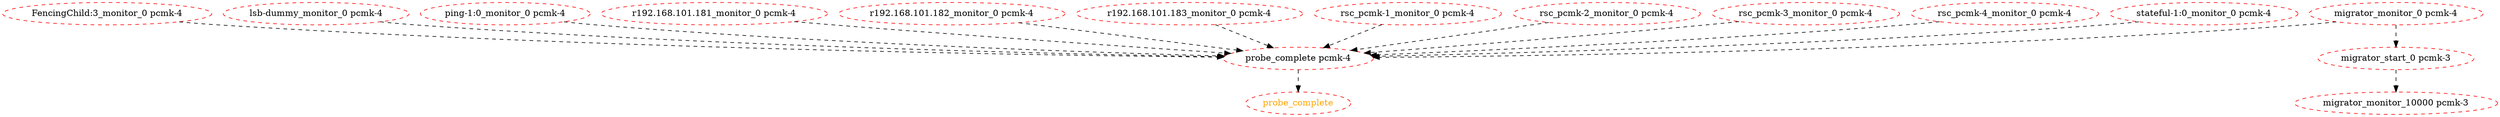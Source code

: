 digraph "g" {
"FencingChild:3_monitor_0 pcmk-4" -> "probe_complete pcmk-4" [ style = dashed]
"FencingChild:3_monitor_0 pcmk-4" [ style=dashed color="red" fontcolor="black"]
"lsb-dummy_monitor_0 pcmk-4" -> "probe_complete pcmk-4" [ style = dashed]
"lsb-dummy_monitor_0 pcmk-4" [ style=dashed color="red" fontcolor="black" ]
"migrator_monitor_0 pcmk-4" -> "migrator_start_0 pcmk-3" [ style = dashed]
"migrator_monitor_0 pcmk-4" -> "probe_complete pcmk-4" [ style = dashed]
"migrator_monitor_0 pcmk-4" [ style=dashed color="red" fontcolor="black" ]
"migrator_monitor_10000 pcmk-3" [ style=dashed color="red" fontcolor="black"]
"migrator_start_0 pcmk-3" -> "migrator_monitor_10000 pcmk-3" [ style = dashed]
"migrator_start_0 pcmk-3" [ style=dashed color="red" fontcolor="black"]
"ping-1:0_monitor_0 pcmk-4" -> "probe_complete pcmk-4" [ style = dashed]
"ping-1:0_monitor_0 pcmk-4" [ style=dashed color="red" fontcolor="black" ]
"probe_complete pcmk-4" -> "probe_complete" [ style = dashed]
"probe_complete pcmk-4" [ style=dashed color="red" fontcolor="black" ]
"probe_complete" [ style=dashed color="red" fontcolor="orange"]
"r192.168.101.181_monitor_0 pcmk-4" -> "probe_complete pcmk-4" [ style = dashed]
"r192.168.101.181_monitor_0 pcmk-4" [ style=dashed color="red" fontcolor="black" ]
"r192.168.101.182_monitor_0 pcmk-4" -> "probe_complete pcmk-4" [ style = dashed]
"r192.168.101.182_monitor_0 pcmk-4" [ style=dashed color="red" fontcolor="black" ]
"r192.168.101.183_monitor_0 pcmk-4" -> "probe_complete pcmk-4" [ style = dashed]
"r192.168.101.183_monitor_0 pcmk-4" [ style=dashed color="red" fontcolor="black" ]
"rsc_pcmk-1_monitor_0 pcmk-4" -> "probe_complete pcmk-4" [ style = dashed]
"rsc_pcmk-1_monitor_0 pcmk-4" [ style=dashed color="red" fontcolor="black" ]
"rsc_pcmk-2_monitor_0 pcmk-4" -> "probe_complete pcmk-4" [ style = dashed]
"rsc_pcmk-2_monitor_0 pcmk-4" [ style=dashed color="red" fontcolor="black" ]
"rsc_pcmk-3_monitor_0 pcmk-4" -> "probe_complete pcmk-4" [ style = dashed]
"rsc_pcmk-3_monitor_0 pcmk-4" [ style=dashed color="red" fontcolor="black" ]
"rsc_pcmk-4_monitor_0 pcmk-4" -> "probe_complete pcmk-4" [ style = dashed]
"rsc_pcmk-4_monitor_0 pcmk-4" [ style=dashed color="red" fontcolor="black" ]
"stateful-1:0_monitor_0 pcmk-4" -> "probe_complete pcmk-4" [ style = dashed]
"stateful-1:0_monitor_0 pcmk-4" [ style=dashed color="red" fontcolor="black" ]
}
